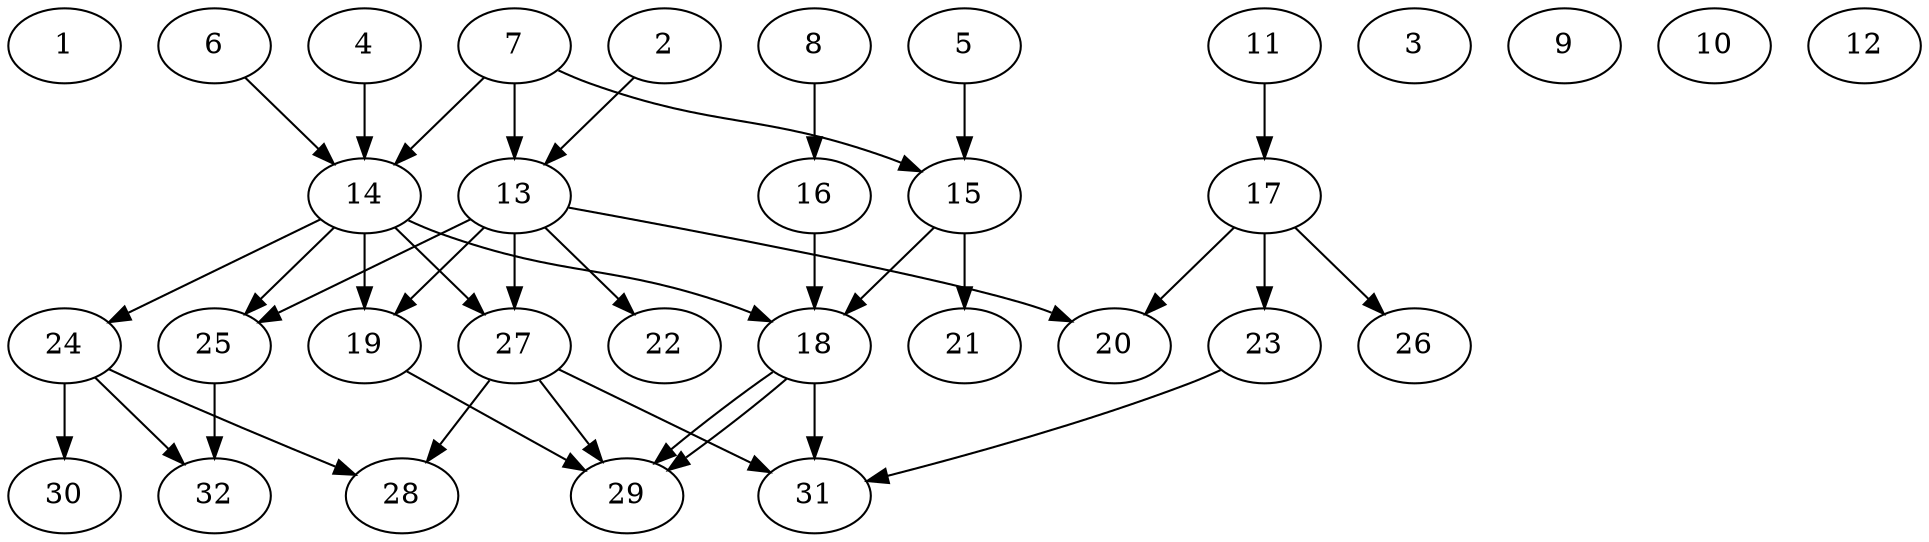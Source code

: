 // DAG (tier=2-normal, mode=data, n=32, ccr=0.442, fat=0.672, density=0.442, regular=0.420, jump=0.169, mindata=2097152, maxdata=16777216)
// DAG automatically generated by daggen at Sun Aug 24 16:33:34 2025
// /home/ermia/Project/Environments/daggen/bin/daggen --dot --ccr 0.442 --fat 0.672 --regular 0.420 --density 0.442 --jump 0.169 --mindata 2097152 --maxdata 16777216 -n 32 
digraph G {
  1 [size="3780470894269046784", alpha="0.01", expect_size="1890235447134523392"]
  2 [size="2440500810076922052608", alpha="0.16", expect_size="1220250405038461026304"]
  2 -> 13 [size ="1450137859653632"]
  3 [size="377845255329808384000", alpha="0.15", expect_size="188922627664904192000"]
  4 [size="3054340640227108847616", alpha="0.08", expect_size="1527170320113554423808"]
  4 -> 14 [size ="1684101648089088"]
  5 [size="58085060152584568832", alpha="0.04", expect_size="29042530076292284416"]
  5 -> 15 [size ="119986655854592"]
  6 [size="308299598341978944", alpha="0.14", expect_size="154149799170989472"]
  6 -> 14 [size ="574137546309632"]
  7 [size="203596341153103872000", alpha="0.19", expect_size="101798170576551936000"]
  7 -> 13 [size ="276866216755200"]
  7 -> 14 [size ="276866216755200"]
  7 -> 15 [size ="276866216755200"]
  8 [size="1802412675592842", alpha="0.19", expect_size="901206337796421"]
  8 -> 16 [size ="43837154131968"]
  9 [size="2024598629487926", alpha="0.18", expect_size="1012299314743963"]
  10 [size="2073162471801979648", alpha="0.05", expect_size="1036581235900989824"]
  11 [size="1491621812758970112", alpha="0.11", expect_size="745810906379485056"]
  11 -> 17 [size ="1287337124298752"]
  12 [size="4794030363416093696", alpha="0.20", expect_size="2397015181708046848"]
  13 [size="1176520679426352384", alpha="0.18", expect_size="588260339713176192"]
  13 -> 19 [size ="681290395287552"]
  13 -> 20 [size ="681290395287552"]
  13 -> 22 [size ="681290395287552"]
  13 -> 25 [size ="681290395287552"]
  13 -> 27 [size ="681290395287552"]
  14 [size="2497803084549987840", alpha="0.17", expect_size="1248901542274993920"]
  14 -> 18 [size ="923259264565248"]
  14 -> 19 [size ="923259264565248"]
  14 -> 24 [size ="923259264565248"]
  14 -> 25 [size ="923259264565248"]
  14 -> 27 [size ="923259264565248"]
  15 [size="3165105383229083136", alpha="0.15", expect_size="1582552691614541568"]
  15 -> 18 [size ="1396597611036672"]
  15 -> 21 [size ="1396597611036672"]
  16 [size="282003072214196289536", alpha="0.09", expect_size="141001536107098144768"]
  16 -> 18 [size ="344027014627328"]
  17 [size="2732650818786136424448", alpha="0.14", expect_size="1366325409393068212224"]
  17 -> 20 [size ="1563673516572672"]
  17 -> 23 [size ="1563673516572672"]
  17 -> 26 [size ="1563673516572672"]
  18 [size="692886034889291", alpha="0.16", expect_size="346443017444645"]
  18 -> 29 [size ="81135455436800"]
  18 -> 29 [size ="81135455436800"]
  18 -> 31 [size ="81135455436800"]
  19 [size="902195722109530624", alpha="0.04", expect_size="451097861054765312"]
  19 -> 29 [size ="346071427448832"]
  20 [size="1724895512412892672", alpha="0.05", expect_size="862447756206446336"]
  21 [size="49893942031778392", alpha="0.09", expect_size="24946971015889196"]
  22 [size="642369965415404800", alpha="0.00", expect_size="321184982707702400"]
  23 [size="9923844846132086", alpha="0.16", expect_size="4961922423066043"]
  23 -> 31 [size ="702468753195008"]
  24 [size="54078948026643456", alpha="0.11", expect_size="27039474013321728"]
  24 -> 28 [size ="1420948196556800"]
  24 -> 30 [size ="1420948196556800"]
  24 -> 32 [size ="1420948196556800"]
  25 [size="312359101244924493824", alpha="0.08", expect_size="156179550622462246912"]
  25 -> 32 [size ="368292405444608"]
  26 [size="1098736736791211016192", alpha="0.17", expect_size="549368368395605508096"]
  27 [size="2611295836823331", alpha="0.16", expect_size="1305647918411665"]
  27 -> 28 [size ="67183522611200"]
  27 -> 29 [size ="67183522611200"]
  27 -> 31 [size ="67183522611200"]
  28 [size="1854733547970473472", alpha="0.15", expect_size="927366773985236736"]
  29 [size="769085092518256768", alpha="0.17", expect_size="384542546259128384"]
  30 [size="3629538735605107712", alpha="0.09", expect_size="1814769367802553856"]
  31 [size="1422923141803090640896", alpha="0.08", expect_size="711461570901545320448"]
  32 [size="6728234430304765", alpha="0.10", expect_size="3364117215152382"]
}